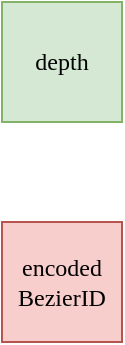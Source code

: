 <mxfile version="24.8.0">
  <diagram name="第 1 页" id="wHBy4Jnf3JoVqXqd2EFQ">
    <mxGraphModel dx="1200" dy="708" grid="1" gridSize="10" guides="1" tooltips="1" connect="1" arrows="1" fold="1" page="1" pageScale="1" pageWidth="827" pageHeight="1169" math="0" shadow="0">
      <root>
        <mxCell id="0" />
        <mxCell id="1" parent="0" />
        <mxCell id="6lq8EkQy7LbZFz9WijU7-2" value="&lt;font face=&quot;Comic Sans MS&quot;&gt;depth&lt;/font&gt;" style="rounded=0;whiteSpace=wrap;html=1;fillColor=#d5e8d4;strokeColor=#82b366;" vertex="1" parent="1">
          <mxGeometry x="120" y="280" width="60" height="60" as="geometry" />
        </mxCell>
        <mxCell id="6lq8EkQy7LbZFz9WijU7-3" value="&lt;font face=&quot;Comic Sans MS&quot;&gt;encoded&lt;/font&gt;&lt;div&gt;&lt;font face=&quot;Comic Sans MS&quot;&gt;BezierID&lt;/font&gt;&lt;/div&gt;" style="rounded=0;whiteSpace=wrap;html=1;fillColor=#f8cecc;strokeColor=#b85450;" vertex="1" parent="1">
          <mxGeometry x="120" y="390" width="60" height="60" as="geometry" />
        </mxCell>
      </root>
    </mxGraphModel>
  </diagram>
</mxfile>
